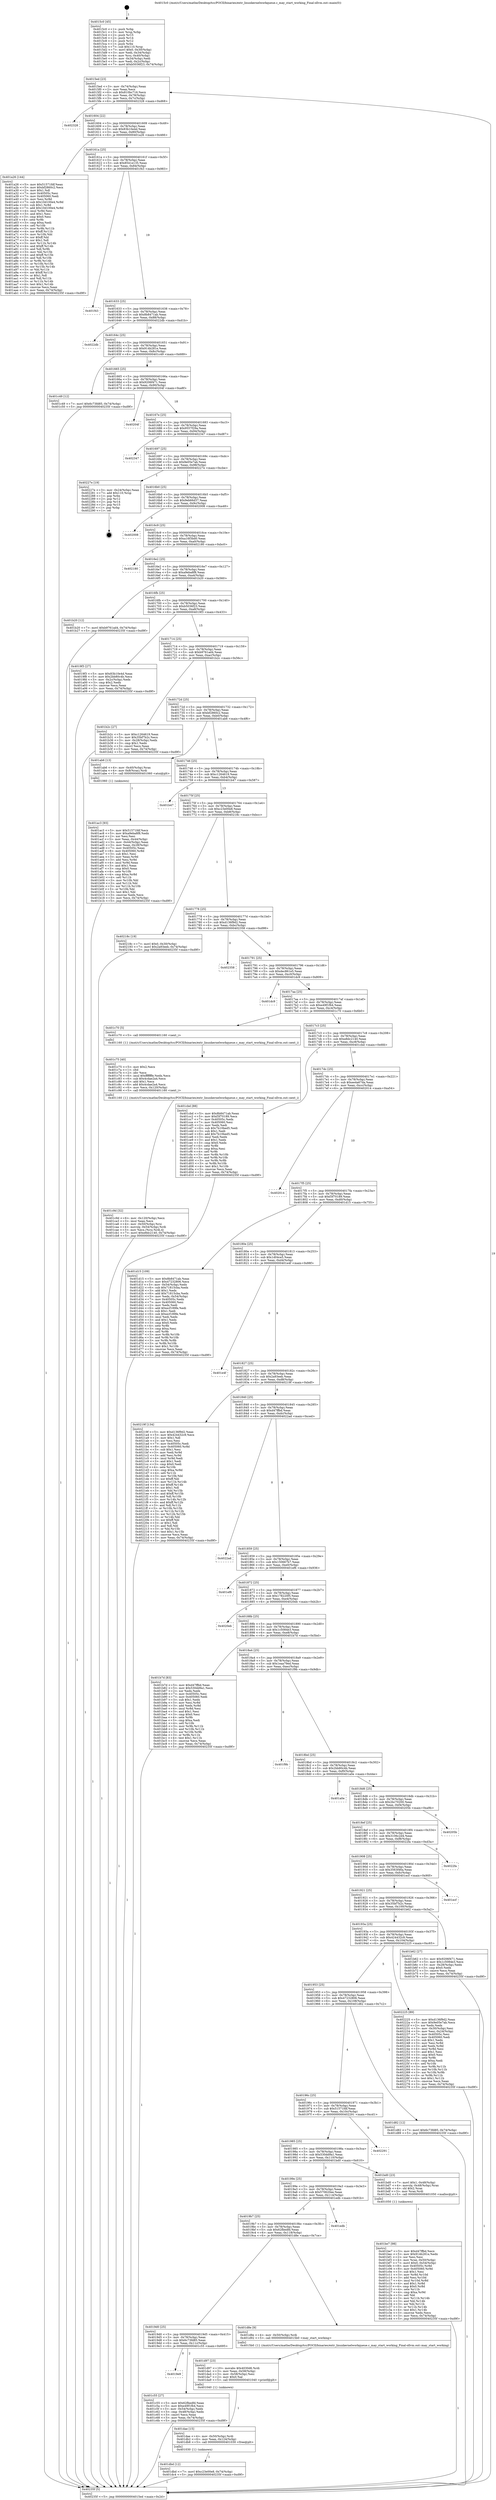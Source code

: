 digraph "0x4015c0" {
  label = "0x4015c0 (/mnt/c/Users/mathe/Desktop/tcc/POCII/binaries/extr_linuxkernelworkqueue.c_may_start_working_Final-ollvm.out::main(0))"
  labelloc = "t"
  node[shape=record]

  Entry [label="",width=0.3,height=0.3,shape=circle,fillcolor=black,style=filled]
  "0x4015ed" [label="{
     0x4015ed [23]\l
     | [instrs]\l
     &nbsp;&nbsp;0x4015ed \<+3\>: mov -0x74(%rbp),%eax\l
     &nbsp;&nbsp;0x4015f0 \<+2\>: mov %eax,%ecx\l
     &nbsp;&nbsp;0x4015f2 \<+6\>: sub $0x810bc716,%ecx\l
     &nbsp;&nbsp;0x4015f8 \<+3\>: mov %eax,-0x78(%rbp)\l
     &nbsp;&nbsp;0x4015fb \<+3\>: mov %ecx,-0x7c(%rbp)\l
     &nbsp;&nbsp;0x4015fe \<+6\>: je 0000000000402328 \<main+0xd68\>\l
  }"]
  "0x402328" [label="{
     0x402328\l
  }", style=dashed]
  "0x401604" [label="{
     0x401604 [22]\l
     | [instrs]\l
     &nbsp;&nbsp;0x401604 \<+5\>: jmp 0000000000401609 \<main+0x49\>\l
     &nbsp;&nbsp;0x401609 \<+3\>: mov -0x78(%rbp),%eax\l
     &nbsp;&nbsp;0x40160c \<+5\>: sub $0x83b10e4d,%eax\l
     &nbsp;&nbsp;0x401611 \<+3\>: mov %eax,-0x80(%rbp)\l
     &nbsp;&nbsp;0x401614 \<+6\>: je 0000000000401a26 \<main+0x466\>\l
  }"]
  Exit [label="",width=0.3,height=0.3,shape=circle,fillcolor=black,style=filled,peripheries=2]
  "0x401a26" [label="{
     0x401a26 [144]\l
     | [instrs]\l
     &nbsp;&nbsp;0x401a26 \<+5\>: mov $0x51571fdf,%eax\l
     &nbsp;&nbsp;0x401a2b \<+5\>: mov $0xbf2860c2,%ecx\l
     &nbsp;&nbsp;0x401a30 \<+2\>: mov $0x1,%dl\l
     &nbsp;&nbsp;0x401a32 \<+7\>: mov 0x40505c,%esi\l
     &nbsp;&nbsp;0x401a39 \<+7\>: mov 0x405060,%edi\l
     &nbsp;&nbsp;0x401a40 \<+3\>: mov %esi,%r8d\l
     &nbsp;&nbsp;0x401a43 \<+7\>: sub $0x10d100e4,%r8d\l
     &nbsp;&nbsp;0x401a4a \<+4\>: sub $0x1,%r8d\l
     &nbsp;&nbsp;0x401a4e \<+7\>: add $0x10d100e4,%r8d\l
     &nbsp;&nbsp;0x401a55 \<+4\>: imul %r8d,%esi\l
     &nbsp;&nbsp;0x401a59 \<+3\>: and $0x1,%esi\l
     &nbsp;&nbsp;0x401a5c \<+3\>: cmp $0x0,%esi\l
     &nbsp;&nbsp;0x401a5f \<+4\>: sete %r9b\l
     &nbsp;&nbsp;0x401a63 \<+3\>: cmp $0xa,%edi\l
     &nbsp;&nbsp;0x401a66 \<+4\>: setl %r10b\l
     &nbsp;&nbsp;0x401a6a \<+3\>: mov %r9b,%r11b\l
     &nbsp;&nbsp;0x401a6d \<+4\>: xor $0xff,%r11b\l
     &nbsp;&nbsp;0x401a71 \<+3\>: mov %r10b,%bl\l
     &nbsp;&nbsp;0x401a74 \<+3\>: xor $0xff,%bl\l
     &nbsp;&nbsp;0x401a77 \<+3\>: xor $0x1,%dl\l
     &nbsp;&nbsp;0x401a7a \<+3\>: mov %r11b,%r14b\l
     &nbsp;&nbsp;0x401a7d \<+4\>: and $0xff,%r14b\l
     &nbsp;&nbsp;0x401a81 \<+3\>: and %dl,%r9b\l
     &nbsp;&nbsp;0x401a84 \<+3\>: mov %bl,%r15b\l
     &nbsp;&nbsp;0x401a87 \<+4\>: and $0xff,%r15b\l
     &nbsp;&nbsp;0x401a8b \<+3\>: and %dl,%r10b\l
     &nbsp;&nbsp;0x401a8e \<+3\>: or %r9b,%r14b\l
     &nbsp;&nbsp;0x401a91 \<+3\>: or %r10b,%r15b\l
     &nbsp;&nbsp;0x401a94 \<+3\>: xor %r15b,%r14b\l
     &nbsp;&nbsp;0x401a97 \<+3\>: or %bl,%r11b\l
     &nbsp;&nbsp;0x401a9a \<+4\>: xor $0xff,%r11b\l
     &nbsp;&nbsp;0x401a9e \<+3\>: or $0x1,%dl\l
     &nbsp;&nbsp;0x401aa1 \<+3\>: and %dl,%r11b\l
     &nbsp;&nbsp;0x401aa4 \<+3\>: or %r11b,%r14b\l
     &nbsp;&nbsp;0x401aa7 \<+4\>: test $0x1,%r14b\l
     &nbsp;&nbsp;0x401aab \<+3\>: cmovne %ecx,%eax\l
     &nbsp;&nbsp;0x401aae \<+3\>: mov %eax,-0x74(%rbp)\l
     &nbsp;&nbsp;0x401ab1 \<+5\>: jmp 000000000040235f \<main+0xd9f\>\l
  }"]
  "0x40161a" [label="{
     0x40161a [25]\l
     | [instrs]\l
     &nbsp;&nbsp;0x40161a \<+5\>: jmp 000000000040161f \<main+0x5f\>\l
     &nbsp;&nbsp;0x40161f \<+3\>: mov -0x78(%rbp),%eax\l
     &nbsp;&nbsp;0x401622 \<+5\>: sub $0x8541e135,%eax\l
     &nbsp;&nbsp;0x401627 \<+6\>: mov %eax,-0x84(%rbp)\l
     &nbsp;&nbsp;0x40162d \<+6\>: je 0000000000401f43 \<main+0x983\>\l
  }"]
  "0x401dbd" [label="{
     0x401dbd [12]\l
     | [instrs]\l
     &nbsp;&nbsp;0x401dbd \<+7\>: movl $0xc23e00e8,-0x74(%rbp)\l
     &nbsp;&nbsp;0x401dc4 \<+5\>: jmp 000000000040235f \<main+0xd9f\>\l
  }"]
  "0x401f43" [label="{
     0x401f43\l
  }", style=dashed]
  "0x401633" [label="{
     0x401633 [25]\l
     | [instrs]\l
     &nbsp;&nbsp;0x401633 \<+5\>: jmp 0000000000401638 \<main+0x78\>\l
     &nbsp;&nbsp;0x401638 \<+3\>: mov -0x78(%rbp),%eax\l
     &nbsp;&nbsp;0x40163b \<+5\>: sub $0x8b8471ab,%eax\l
     &nbsp;&nbsp;0x401640 \<+6\>: mov %eax,-0x88(%rbp)\l
     &nbsp;&nbsp;0x401646 \<+6\>: je 00000000004022db \<main+0xd1b\>\l
  }"]
  "0x401dae" [label="{
     0x401dae [15]\l
     | [instrs]\l
     &nbsp;&nbsp;0x401dae \<+4\>: mov -0x50(%rbp),%rdi\l
     &nbsp;&nbsp;0x401db2 \<+6\>: mov %eax,-0x124(%rbp)\l
     &nbsp;&nbsp;0x401db8 \<+5\>: call 0000000000401030 \<free@plt\>\l
     | [calls]\l
     &nbsp;&nbsp;0x401030 \{1\} (unknown)\l
  }"]
  "0x4022db" [label="{
     0x4022db\l
  }", style=dashed]
  "0x40164c" [label="{
     0x40164c [25]\l
     | [instrs]\l
     &nbsp;&nbsp;0x40164c \<+5\>: jmp 0000000000401651 \<main+0x91\>\l
     &nbsp;&nbsp;0x401651 \<+3\>: mov -0x78(%rbp),%eax\l
     &nbsp;&nbsp;0x401654 \<+5\>: sub $0x914b281e,%eax\l
     &nbsp;&nbsp;0x401659 \<+6\>: mov %eax,-0x8c(%rbp)\l
     &nbsp;&nbsp;0x40165f \<+6\>: je 0000000000401c49 \<main+0x689\>\l
  }"]
  "0x401d97" [label="{
     0x401d97 [23]\l
     | [instrs]\l
     &nbsp;&nbsp;0x401d97 \<+10\>: movabs $0x4030d6,%rdi\l
     &nbsp;&nbsp;0x401da1 \<+3\>: mov %eax,-0x58(%rbp)\l
     &nbsp;&nbsp;0x401da4 \<+3\>: mov -0x58(%rbp),%esi\l
     &nbsp;&nbsp;0x401da7 \<+2\>: mov $0x0,%al\l
     &nbsp;&nbsp;0x401da9 \<+5\>: call 0000000000401040 \<printf@plt\>\l
     | [calls]\l
     &nbsp;&nbsp;0x401040 \{1\} (unknown)\l
  }"]
  "0x401c49" [label="{
     0x401c49 [12]\l
     | [instrs]\l
     &nbsp;&nbsp;0x401c49 \<+7\>: movl $0x6c73fd85,-0x74(%rbp)\l
     &nbsp;&nbsp;0x401c50 \<+5\>: jmp 000000000040235f \<main+0xd9f\>\l
  }"]
  "0x401665" [label="{
     0x401665 [25]\l
     | [instrs]\l
     &nbsp;&nbsp;0x401665 \<+5\>: jmp 000000000040166a \<main+0xaa\>\l
     &nbsp;&nbsp;0x40166a \<+3\>: mov -0x78(%rbp),%eax\l
     &nbsp;&nbsp;0x40166d \<+5\>: sub $0x9206f471,%eax\l
     &nbsp;&nbsp;0x401672 \<+6\>: mov %eax,-0x90(%rbp)\l
     &nbsp;&nbsp;0x401678 \<+6\>: je 000000000040204f \<main+0xa8f\>\l
  }"]
  "0x401c9d" [label="{
     0x401c9d [32]\l
     | [instrs]\l
     &nbsp;&nbsp;0x401c9d \<+6\>: mov -0x120(%rbp),%ecx\l
     &nbsp;&nbsp;0x401ca3 \<+3\>: imul %eax,%ecx\l
     &nbsp;&nbsp;0x401ca6 \<+4\>: mov -0x50(%rbp),%rsi\l
     &nbsp;&nbsp;0x401caa \<+4\>: movslq -0x54(%rbp),%rdi\l
     &nbsp;&nbsp;0x401cae \<+3\>: mov %ecx,(%rsi,%rdi,4)\l
     &nbsp;&nbsp;0x401cb1 \<+7\>: movl $0xe8dc2140,-0x74(%rbp)\l
     &nbsp;&nbsp;0x401cb8 \<+5\>: jmp 000000000040235f \<main+0xd9f\>\l
  }"]
  "0x40204f" [label="{
     0x40204f\l
  }", style=dashed]
  "0x40167e" [label="{
     0x40167e [25]\l
     | [instrs]\l
     &nbsp;&nbsp;0x40167e \<+5\>: jmp 0000000000401683 \<main+0xc3\>\l
     &nbsp;&nbsp;0x401683 \<+3\>: mov -0x78(%rbp),%eax\l
     &nbsp;&nbsp;0x401686 \<+5\>: sub $0x9557f29a,%eax\l
     &nbsp;&nbsp;0x40168b \<+6\>: mov %eax,-0x94(%rbp)\l
     &nbsp;&nbsp;0x401691 \<+6\>: je 0000000000402347 \<main+0xd87\>\l
  }"]
  "0x401c75" [label="{
     0x401c75 [40]\l
     | [instrs]\l
     &nbsp;&nbsp;0x401c75 \<+5\>: mov $0x2,%ecx\l
     &nbsp;&nbsp;0x401c7a \<+1\>: cltd\l
     &nbsp;&nbsp;0x401c7b \<+2\>: idiv %ecx\l
     &nbsp;&nbsp;0x401c7d \<+6\>: imul $0xfffffffe,%edx,%ecx\l
     &nbsp;&nbsp;0x401c83 \<+6\>: sub $0x4cdae2a4,%ecx\l
     &nbsp;&nbsp;0x401c89 \<+3\>: add $0x1,%ecx\l
     &nbsp;&nbsp;0x401c8c \<+6\>: add $0x4cdae2a4,%ecx\l
     &nbsp;&nbsp;0x401c92 \<+6\>: mov %ecx,-0x120(%rbp)\l
     &nbsp;&nbsp;0x401c98 \<+5\>: call 0000000000401160 \<next_i\>\l
     | [calls]\l
     &nbsp;&nbsp;0x401160 \{1\} (/mnt/c/Users/mathe/Desktop/tcc/POCII/binaries/extr_linuxkernelworkqueue.c_may_start_working_Final-ollvm.out::next_i)\l
  }"]
  "0x402347" [label="{
     0x402347\l
  }", style=dashed]
  "0x401697" [label="{
     0x401697 [25]\l
     | [instrs]\l
     &nbsp;&nbsp;0x401697 \<+5\>: jmp 000000000040169c \<main+0xdc\>\l
     &nbsp;&nbsp;0x40169c \<+3\>: mov -0x78(%rbp),%eax\l
     &nbsp;&nbsp;0x40169f \<+5\>: sub $0x9e05e7ab,%eax\l
     &nbsp;&nbsp;0x4016a4 \<+6\>: mov %eax,-0x98(%rbp)\l
     &nbsp;&nbsp;0x4016aa \<+6\>: je 000000000040227e \<main+0xcbe\>\l
  }"]
  "0x4019e9" [label="{
     0x4019e9\l
  }", style=dashed]
  "0x40227e" [label="{
     0x40227e [19]\l
     | [instrs]\l
     &nbsp;&nbsp;0x40227e \<+3\>: mov -0x24(%rbp),%eax\l
     &nbsp;&nbsp;0x402281 \<+7\>: add $0x110,%rsp\l
     &nbsp;&nbsp;0x402288 \<+1\>: pop %rbx\l
     &nbsp;&nbsp;0x402289 \<+2\>: pop %r12\l
     &nbsp;&nbsp;0x40228b \<+2\>: pop %r14\l
     &nbsp;&nbsp;0x40228d \<+2\>: pop %r15\l
     &nbsp;&nbsp;0x40228f \<+1\>: pop %rbp\l
     &nbsp;&nbsp;0x402290 \<+1\>: ret\l
  }"]
  "0x4016b0" [label="{
     0x4016b0 [25]\l
     | [instrs]\l
     &nbsp;&nbsp;0x4016b0 \<+5\>: jmp 00000000004016b5 \<main+0xf5\>\l
     &nbsp;&nbsp;0x4016b5 \<+3\>: mov -0x78(%rbp),%eax\l
     &nbsp;&nbsp;0x4016b8 \<+5\>: sub $0x9eb66d37,%eax\l
     &nbsp;&nbsp;0x4016bd \<+6\>: mov %eax,-0x9c(%rbp)\l
     &nbsp;&nbsp;0x4016c3 \<+6\>: je 0000000000402008 \<main+0xa48\>\l
  }"]
  "0x401c55" [label="{
     0x401c55 [27]\l
     | [instrs]\l
     &nbsp;&nbsp;0x401c55 \<+5\>: mov $0x62fbedfd,%eax\l
     &nbsp;&nbsp;0x401c5a \<+5\>: mov $0xe49f1fb4,%ecx\l
     &nbsp;&nbsp;0x401c5f \<+3\>: mov -0x54(%rbp),%edx\l
     &nbsp;&nbsp;0x401c62 \<+3\>: cmp -0x48(%rbp),%edx\l
     &nbsp;&nbsp;0x401c65 \<+3\>: cmovl %ecx,%eax\l
     &nbsp;&nbsp;0x401c68 \<+3\>: mov %eax,-0x74(%rbp)\l
     &nbsp;&nbsp;0x401c6b \<+5\>: jmp 000000000040235f \<main+0xd9f\>\l
  }"]
  "0x402008" [label="{
     0x402008\l
  }", style=dashed]
  "0x4016c9" [label="{
     0x4016c9 [25]\l
     | [instrs]\l
     &nbsp;&nbsp;0x4016c9 \<+5\>: jmp 00000000004016ce \<main+0x10e\>\l
     &nbsp;&nbsp;0x4016ce \<+3\>: mov -0x78(%rbp),%eax\l
     &nbsp;&nbsp;0x4016d1 \<+5\>: sub $0xa16f3bd0,%eax\l
     &nbsp;&nbsp;0x4016d6 \<+6\>: mov %eax,-0xa0(%rbp)\l
     &nbsp;&nbsp;0x4016dc \<+6\>: je 0000000000402180 \<main+0xbc0\>\l
  }"]
  "0x4019d0" [label="{
     0x4019d0 [25]\l
     | [instrs]\l
     &nbsp;&nbsp;0x4019d0 \<+5\>: jmp 00000000004019d5 \<main+0x415\>\l
     &nbsp;&nbsp;0x4019d5 \<+3\>: mov -0x78(%rbp),%eax\l
     &nbsp;&nbsp;0x4019d8 \<+5\>: sub $0x6c73fd85,%eax\l
     &nbsp;&nbsp;0x4019dd \<+6\>: mov %eax,-0x11c(%rbp)\l
     &nbsp;&nbsp;0x4019e3 \<+6\>: je 0000000000401c55 \<main+0x695\>\l
  }"]
  "0x402180" [label="{
     0x402180\l
  }", style=dashed]
  "0x4016e2" [label="{
     0x4016e2 [25]\l
     | [instrs]\l
     &nbsp;&nbsp;0x4016e2 \<+5\>: jmp 00000000004016e7 \<main+0x127\>\l
     &nbsp;&nbsp;0x4016e7 \<+3\>: mov -0x78(%rbp),%eax\l
     &nbsp;&nbsp;0x4016ea \<+5\>: sub $0xa9eba8f8,%eax\l
     &nbsp;&nbsp;0x4016ef \<+6\>: mov %eax,-0xa4(%rbp)\l
     &nbsp;&nbsp;0x4016f5 \<+6\>: je 0000000000401b20 \<main+0x560\>\l
  }"]
  "0x401d8e" [label="{
     0x401d8e [9]\l
     | [instrs]\l
     &nbsp;&nbsp;0x401d8e \<+4\>: mov -0x50(%rbp),%rdi\l
     &nbsp;&nbsp;0x401d92 \<+5\>: call 00000000004015b0 \<may_start_working\>\l
     | [calls]\l
     &nbsp;&nbsp;0x4015b0 \{1\} (/mnt/c/Users/mathe/Desktop/tcc/POCII/binaries/extr_linuxkernelworkqueue.c_may_start_working_Final-ollvm.out::may_start_working)\l
  }"]
  "0x401b20" [label="{
     0x401b20 [12]\l
     | [instrs]\l
     &nbsp;&nbsp;0x401b20 \<+7\>: movl $0xb9761ad4,-0x74(%rbp)\l
     &nbsp;&nbsp;0x401b27 \<+5\>: jmp 000000000040235f \<main+0xd9f\>\l
  }"]
  "0x4016fb" [label="{
     0x4016fb [25]\l
     | [instrs]\l
     &nbsp;&nbsp;0x4016fb \<+5\>: jmp 0000000000401700 \<main+0x140\>\l
     &nbsp;&nbsp;0x401700 \<+3\>: mov -0x78(%rbp),%eax\l
     &nbsp;&nbsp;0x401703 \<+5\>: sub $0xb5036f23,%eax\l
     &nbsp;&nbsp;0x401708 \<+6\>: mov %eax,-0xa8(%rbp)\l
     &nbsp;&nbsp;0x40170e \<+6\>: je 00000000004019f3 \<main+0x433\>\l
  }"]
  "0x4019b7" [label="{
     0x4019b7 [25]\l
     | [instrs]\l
     &nbsp;&nbsp;0x4019b7 \<+5\>: jmp 00000000004019bc \<main+0x3fc\>\l
     &nbsp;&nbsp;0x4019bc \<+3\>: mov -0x78(%rbp),%eax\l
     &nbsp;&nbsp;0x4019bf \<+5\>: sub $0x62fbedfd,%eax\l
     &nbsp;&nbsp;0x4019c4 \<+6\>: mov %eax,-0x118(%rbp)\l
     &nbsp;&nbsp;0x4019ca \<+6\>: je 0000000000401d8e \<main+0x7ce\>\l
  }"]
  "0x4019f3" [label="{
     0x4019f3 [27]\l
     | [instrs]\l
     &nbsp;&nbsp;0x4019f3 \<+5\>: mov $0x83b10e4d,%eax\l
     &nbsp;&nbsp;0x4019f8 \<+5\>: mov $0x2bb80c4b,%ecx\l
     &nbsp;&nbsp;0x4019fd \<+3\>: mov -0x2c(%rbp),%edx\l
     &nbsp;&nbsp;0x401a00 \<+3\>: cmp $0x2,%edx\l
     &nbsp;&nbsp;0x401a03 \<+3\>: cmovne %ecx,%eax\l
     &nbsp;&nbsp;0x401a06 \<+3\>: mov %eax,-0x74(%rbp)\l
     &nbsp;&nbsp;0x401a09 \<+5\>: jmp 000000000040235f \<main+0xd9f\>\l
  }"]
  "0x401714" [label="{
     0x401714 [25]\l
     | [instrs]\l
     &nbsp;&nbsp;0x401714 \<+5\>: jmp 0000000000401719 \<main+0x159\>\l
     &nbsp;&nbsp;0x401719 \<+3\>: mov -0x78(%rbp),%eax\l
     &nbsp;&nbsp;0x40171c \<+5\>: sub $0xb9761ad4,%eax\l
     &nbsp;&nbsp;0x401721 \<+6\>: mov %eax,-0xac(%rbp)\l
     &nbsp;&nbsp;0x401727 \<+6\>: je 0000000000401b2c \<main+0x56c\>\l
  }"]
  "0x40235f" [label="{
     0x40235f [5]\l
     | [instrs]\l
     &nbsp;&nbsp;0x40235f \<+5\>: jmp 00000000004015ed \<main+0x2d\>\l
  }"]
  "0x4015c0" [label="{
     0x4015c0 [45]\l
     | [instrs]\l
     &nbsp;&nbsp;0x4015c0 \<+1\>: push %rbp\l
     &nbsp;&nbsp;0x4015c1 \<+3\>: mov %rsp,%rbp\l
     &nbsp;&nbsp;0x4015c4 \<+2\>: push %r15\l
     &nbsp;&nbsp;0x4015c6 \<+2\>: push %r14\l
     &nbsp;&nbsp;0x4015c8 \<+2\>: push %r12\l
     &nbsp;&nbsp;0x4015ca \<+1\>: push %rbx\l
     &nbsp;&nbsp;0x4015cb \<+7\>: sub $0x110,%rsp\l
     &nbsp;&nbsp;0x4015d2 \<+7\>: movl $0x0,-0x30(%rbp)\l
     &nbsp;&nbsp;0x4015d9 \<+3\>: mov %edi,-0x34(%rbp)\l
     &nbsp;&nbsp;0x4015dc \<+4\>: mov %rsi,-0x40(%rbp)\l
     &nbsp;&nbsp;0x4015e0 \<+3\>: mov -0x34(%rbp),%edi\l
     &nbsp;&nbsp;0x4015e3 \<+3\>: mov %edi,-0x2c(%rbp)\l
     &nbsp;&nbsp;0x4015e6 \<+7\>: movl $0xb5036f23,-0x74(%rbp)\l
  }"]
  "0x401edb" [label="{
     0x401edb\l
  }", style=dashed]
  "0x401b2c" [label="{
     0x401b2c [27]\l
     | [instrs]\l
     &nbsp;&nbsp;0x401b2c \<+5\>: mov $0xc1264619,%eax\l
     &nbsp;&nbsp;0x401b31 \<+5\>: mov $0x35bf7b2c,%ecx\l
     &nbsp;&nbsp;0x401b36 \<+3\>: mov -0x28(%rbp),%edx\l
     &nbsp;&nbsp;0x401b39 \<+3\>: cmp $0x1,%edx\l
     &nbsp;&nbsp;0x401b3c \<+3\>: cmovl %ecx,%eax\l
     &nbsp;&nbsp;0x401b3f \<+3\>: mov %eax,-0x74(%rbp)\l
     &nbsp;&nbsp;0x401b42 \<+5\>: jmp 000000000040235f \<main+0xd9f\>\l
  }"]
  "0x40172d" [label="{
     0x40172d [25]\l
     | [instrs]\l
     &nbsp;&nbsp;0x40172d \<+5\>: jmp 0000000000401732 \<main+0x172\>\l
     &nbsp;&nbsp;0x401732 \<+3\>: mov -0x78(%rbp),%eax\l
     &nbsp;&nbsp;0x401735 \<+5\>: sub $0xbf2860c2,%eax\l
     &nbsp;&nbsp;0x40173a \<+6\>: mov %eax,-0xb0(%rbp)\l
     &nbsp;&nbsp;0x401740 \<+6\>: je 0000000000401ab6 \<main+0x4f6\>\l
  }"]
  "0x401be7" [label="{
     0x401be7 [98]\l
     | [instrs]\l
     &nbsp;&nbsp;0x401be7 \<+5\>: mov $0xd47ffbd,%ecx\l
     &nbsp;&nbsp;0x401bec \<+5\>: mov $0x914b281e,%edx\l
     &nbsp;&nbsp;0x401bf1 \<+2\>: xor %esi,%esi\l
     &nbsp;&nbsp;0x401bf3 \<+4\>: mov %rax,-0x50(%rbp)\l
     &nbsp;&nbsp;0x401bf7 \<+7\>: movl $0x0,-0x54(%rbp)\l
     &nbsp;&nbsp;0x401bfe \<+8\>: mov 0x40505c,%r8d\l
     &nbsp;&nbsp;0x401c06 \<+8\>: mov 0x405060,%r9d\l
     &nbsp;&nbsp;0x401c0e \<+3\>: sub $0x1,%esi\l
     &nbsp;&nbsp;0x401c11 \<+3\>: mov %r8d,%r10d\l
     &nbsp;&nbsp;0x401c14 \<+3\>: add %esi,%r10d\l
     &nbsp;&nbsp;0x401c17 \<+4\>: imul %r10d,%r8d\l
     &nbsp;&nbsp;0x401c1b \<+4\>: and $0x1,%r8d\l
     &nbsp;&nbsp;0x401c1f \<+4\>: cmp $0x0,%r8d\l
     &nbsp;&nbsp;0x401c23 \<+4\>: sete %r11b\l
     &nbsp;&nbsp;0x401c27 \<+4\>: cmp $0xa,%r9d\l
     &nbsp;&nbsp;0x401c2b \<+3\>: setl %bl\l
     &nbsp;&nbsp;0x401c2e \<+3\>: mov %r11b,%r14b\l
     &nbsp;&nbsp;0x401c31 \<+3\>: and %bl,%r14b\l
     &nbsp;&nbsp;0x401c34 \<+3\>: xor %bl,%r11b\l
     &nbsp;&nbsp;0x401c37 \<+3\>: or %r11b,%r14b\l
     &nbsp;&nbsp;0x401c3a \<+4\>: test $0x1,%r14b\l
     &nbsp;&nbsp;0x401c3e \<+3\>: cmovne %edx,%ecx\l
     &nbsp;&nbsp;0x401c41 \<+3\>: mov %ecx,-0x74(%rbp)\l
     &nbsp;&nbsp;0x401c44 \<+5\>: jmp 000000000040235f \<main+0xd9f\>\l
  }"]
  "0x401ab6" [label="{
     0x401ab6 [13]\l
     | [instrs]\l
     &nbsp;&nbsp;0x401ab6 \<+4\>: mov -0x40(%rbp),%rax\l
     &nbsp;&nbsp;0x401aba \<+4\>: mov 0x8(%rax),%rdi\l
     &nbsp;&nbsp;0x401abe \<+5\>: call 0000000000401060 \<atoi@plt\>\l
     | [calls]\l
     &nbsp;&nbsp;0x401060 \{1\} (unknown)\l
  }"]
  "0x401746" [label="{
     0x401746 [25]\l
     | [instrs]\l
     &nbsp;&nbsp;0x401746 \<+5\>: jmp 000000000040174b \<main+0x18b\>\l
     &nbsp;&nbsp;0x40174b \<+3\>: mov -0x78(%rbp),%eax\l
     &nbsp;&nbsp;0x40174e \<+5\>: sub $0xc1264619,%eax\l
     &nbsp;&nbsp;0x401753 \<+6\>: mov %eax,-0xb4(%rbp)\l
     &nbsp;&nbsp;0x401759 \<+6\>: je 0000000000401b47 \<main+0x587\>\l
  }"]
  "0x401ac3" [label="{
     0x401ac3 [93]\l
     | [instrs]\l
     &nbsp;&nbsp;0x401ac3 \<+5\>: mov $0x51571fdf,%ecx\l
     &nbsp;&nbsp;0x401ac8 \<+5\>: mov $0xa9eba8f8,%edx\l
     &nbsp;&nbsp;0x401acd \<+2\>: xor %esi,%esi\l
     &nbsp;&nbsp;0x401acf \<+3\>: mov %eax,-0x44(%rbp)\l
     &nbsp;&nbsp;0x401ad2 \<+3\>: mov -0x44(%rbp),%eax\l
     &nbsp;&nbsp;0x401ad5 \<+3\>: mov %eax,-0x28(%rbp)\l
     &nbsp;&nbsp;0x401ad8 \<+7\>: mov 0x40505c,%eax\l
     &nbsp;&nbsp;0x401adf \<+8\>: mov 0x405060,%r8d\l
     &nbsp;&nbsp;0x401ae7 \<+3\>: sub $0x1,%esi\l
     &nbsp;&nbsp;0x401aea \<+3\>: mov %eax,%r9d\l
     &nbsp;&nbsp;0x401aed \<+3\>: add %esi,%r9d\l
     &nbsp;&nbsp;0x401af0 \<+4\>: imul %r9d,%eax\l
     &nbsp;&nbsp;0x401af4 \<+3\>: and $0x1,%eax\l
     &nbsp;&nbsp;0x401af7 \<+3\>: cmp $0x0,%eax\l
     &nbsp;&nbsp;0x401afa \<+4\>: sete %r10b\l
     &nbsp;&nbsp;0x401afe \<+4\>: cmp $0xa,%r8d\l
     &nbsp;&nbsp;0x401b02 \<+4\>: setl %r11b\l
     &nbsp;&nbsp;0x401b06 \<+3\>: mov %r10b,%bl\l
     &nbsp;&nbsp;0x401b09 \<+3\>: and %r11b,%bl\l
     &nbsp;&nbsp;0x401b0c \<+3\>: xor %r11b,%r10b\l
     &nbsp;&nbsp;0x401b0f \<+3\>: or %r10b,%bl\l
     &nbsp;&nbsp;0x401b12 \<+3\>: test $0x1,%bl\l
     &nbsp;&nbsp;0x401b15 \<+3\>: cmovne %edx,%ecx\l
     &nbsp;&nbsp;0x401b18 \<+3\>: mov %ecx,-0x74(%rbp)\l
     &nbsp;&nbsp;0x401b1b \<+5\>: jmp 000000000040235f \<main+0xd9f\>\l
  }"]
  "0x40199e" [label="{
     0x40199e [25]\l
     | [instrs]\l
     &nbsp;&nbsp;0x40199e \<+5\>: jmp 00000000004019a3 \<main+0x3e3\>\l
     &nbsp;&nbsp;0x4019a3 \<+3\>: mov -0x78(%rbp),%eax\l
     &nbsp;&nbsp;0x4019a6 \<+5\>: sub $0x570620ee,%eax\l
     &nbsp;&nbsp;0x4019ab \<+6\>: mov %eax,-0x114(%rbp)\l
     &nbsp;&nbsp;0x4019b1 \<+6\>: je 0000000000401edb \<main+0x91b\>\l
  }"]
  "0x401b47" [label="{
     0x401b47\l
  }", style=dashed]
  "0x40175f" [label="{
     0x40175f [25]\l
     | [instrs]\l
     &nbsp;&nbsp;0x40175f \<+5\>: jmp 0000000000401764 \<main+0x1a4\>\l
     &nbsp;&nbsp;0x401764 \<+3\>: mov -0x78(%rbp),%eax\l
     &nbsp;&nbsp;0x401767 \<+5\>: sub $0xc23e00e8,%eax\l
     &nbsp;&nbsp;0x40176c \<+6\>: mov %eax,-0xb8(%rbp)\l
     &nbsp;&nbsp;0x401772 \<+6\>: je 000000000040218c \<main+0xbcc\>\l
  }"]
  "0x401bd0" [label="{
     0x401bd0 [23]\l
     | [instrs]\l
     &nbsp;&nbsp;0x401bd0 \<+7\>: movl $0x1,-0x48(%rbp)\l
     &nbsp;&nbsp;0x401bd7 \<+4\>: movslq -0x48(%rbp),%rax\l
     &nbsp;&nbsp;0x401bdb \<+4\>: shl $0x2,%rax\l
     &nbsp;&nbsp;0x401bdf \<+3\>: mov %rax,%rdi\l
     &nbsp;&nbsp;0x401be2 \<+5\>: call 0000000000401050 \<malloc@plt\>\l
     | [calls]\l
     &nbsp;&nbsp;0x401050 \{1\} (unknown)\l
  }"]
  "0x40218c" [label="{
     0x40218c [19]\l
     | [instrs]\l
     &nbsp;&nbsp;0x40218c \<+7\>: movl $0x0,-0x30(%rbp)\l
     &nbsp;&nbsp;0x402193 \<+7\>: movl $0x2a93eeb,-0x74(%rbp)\l
     &nbsp;&nbsp;0x40219a \<+5\>: jmp 000000000040235f \<main+0xd9f\>\l
  }"]
  "0x401778" [label="{
     0x401778 [25]\l
     | [instrs]\l
     &nbsp;&nbsp;0x401778 \<+5\>: jmp 000000000040177d \<main+0x1bd\>\l
     &nbsp;&nbsp;0x40177d \<+3\>: mov -0x78(%rbp),%eax\l
     &nbsp;&nbsp;0x401780 \<+5\>: sub $0xd136f9d2,%eax\l
     &nbsp;&nbsp;0x401785 \<+6\>: mov %eax,-0xbc(%rbp)\l
     &nbsp;&nbsp;0x40178b \<+6\>: je 0000000000402358 \<main+0xd98\>\l
  }"]
  "0x401985" [label="{
     0x401985 [25]\l
     | [instrs]\l
     &nbsp;&nbsp;0x401985 \<+5\>: jmp 000000000040198a \<main+0x3ca\>\l
     &nbsp;&nbsp;0x40198a \<+3\>: mov -0x78(%rbp),%eax\l
     &nbsp;&nbsp;0x40198d \<+5\>: sub $0x530dd9a1,%eax\l
     &nbsp;&nbsp;0x401992 \<+6\>: mov %eax,-0x110(%rbp)\l
     &nbsp;&nbsp;0x401998 \<+6\>: je 0000000000401bd0 \<main+0x610\>\l
  }"]
  "0x402358" [label="{
     0x402358\l
  }", style=dashed]
  "0x401791" [label="{
     0x401791 [25]\l
     | [instrs]\l
     &nbsp;&nbsp;0x401791 \<+5\>: jmp 0000000000401796 \<main+0x1d6\>\l
     &nbsp;&nbsp;0x401796 \<+3\>: mov -0x78(%rbp),%eax\l
     &nbsp;&nbsp;0x401799 \<+5\>: sub $0xdec861e5,%eax\l
     &nbsp;&nbsp;0x40179e \<+6\>: mov %eax,-0xc0(%rbp)\l
     &nbsp;&nbsp;0x4017a4 \<+6\>: je 0000000000401dc9 \<main+0x809\>\l
  }"]
  "0x402291" [label="{
     0x402291\l
  }", style=dashed]
  "0x401dc9" [label="{
     0x401dc9\l
  }", style=dashed]
  "0x4017aa" [label="{
     0x4017aa [25]\l
     | [instrs]\l
     &nbsp;&nbsp;0x4017aa \<+5\>: jmp 00000000004017af \<main+0x1ef\>\l
     &nbsp;&nbsp;0x4017af \<+3\>: mov -0x78(%rbp),%eax\l
     &nbsp;&nbsp;0x4017b2 \<+5\>: sub $0xe49f1fb4,%eax\l
     &nbsp;&nbsp;0x4017b7 \<+6\>: mov %eax,-0xc4(%rbp)\l
     &nbsp;&nbsp;0x4017bd \<+6\>: je 0000000000401c70 \<main+0x6b0\>\l
  }"]
  "0x40196c" [label="{
     0x40196c [25]\l
     | [instrs]\l
     &nbsp;&nbsp;0x40196c \<+5\>: jmp 0000000000401971 \<main+0x3b1\>\l
     &nbsp;&nbsp;0x401971 \<+3\>: mov -0x78(%rbp),%eax\l
     &nbsp;&nbsp;0x401974 \<+5\>: sub $0x51571fdf,%eax\l
     &nbsp;&nbsp;0x401979 \<+6\>: mov %eax,-0x10c(%rbp)\l
     &nbsp;&nbsp;0x40197f \<+6\>: je 0000000000402291 \<main+0xcd1\>\l
  }"]
  "0x401c70" [label="{
     0x401c70 [5]\l
     | [instrs]\l
     &nbsp;&nbsp;0x401c70 \<+5\>: call 0000000000401160 \<next_i\>\l
     | [calls]\l
     &nbsp;&nbsp;0x401160 \{1\} (/mnt/c/Users/mathe/Desktop/tcc/POCII/binaries/extr_linuxkernelworkqueue.c_may_start_working_Final-ollvm.out::next_i)\l
  }"]
  "0x4017c3" [label="{
     0x4017c3 [25]\l
     | [instrs]\l
     &nbsp;&nbsp;0x4017c3 \<+5\>: jmp 00000000004017c8 \<main+0x208\>\l
     &nbsp;&nbsp;0x4017c8 \<+3\>: mov -0x78(%rbp),%eax\l
     &nbsp;&nbsp;0x4017cb \<+5\>: sub $0xe8dc2140,%eax\l
     &nbsp;&nbsp;0x4017d0 \<+6\>: mov %eax,-0xc8(%rbp)\l
     &nbsp;&nbsp;0x4017d6 \<+6\>: je 0000000000401cbd \<main+0x6fd\>\l
  }"]
  "0x401d82" [label="{
     0x401d82 [12]\l
     | [instrs]\l
     &nbsp;&nbsp;0x401d82 \<+7\>: movl $0x6c73fd85,-0x74(%rbp)\l
     &nbsp;&nbsp;0x401d89 \<+5\>: jmp 000000000040235f \<main+0xd9f\>\l
  }"]
  "0x401cbd" [label="{
     0x401cbd [88]\l
     | [instrs]\l
     &nbsp;&nbsp;0x401cbd \<+5\>: mov $0x8b8471ab,%eax\l
     &nbsp;&nbsp;0x401cc2 \<+5\>: mov $0xf3f70189,%ecx\l
     &nbsp;&nbsp;0x401cc7 \<+7\>: mov 0x40505c,%edx\l
     &nbsp;&nbsp;0x401cce \<+7\>: mov 0x405060,%esi\l
     &nbsp;&nbsp;0x401cd5 \<+2\>: mov %edx,%edi\l
     &nbsp;&nbsp;0x401cd7 \<+6\>: sub $0x7b10bed5,%edi\l
     &nbsp;&nbsp;0x401cdd \<+3\>: sub $0x1,%edi\l
     &nbsp;&nbsp;0x401ce0 \<+6\>: add $0x7b10bed5,%edi\l
     &nbsp;&nbsp;0x401ce6 \<+3\>: imul %edi,%edx\l
     &nbsp;&nbsp;0x401ce9 \<+3\>: and $0x1,%edx\l
     &nbsp;&nbsp;0x401cec \<+3\>: cmp $0x0,%edx\l
     &nbsp;&nbsp;0x401cef \<+4\>: sete %r8b\l
     &nbsp;&nbsp;0x401cf3 \<+3\>: cmp $0xa,%esi\l
     &nbsp;&nbsp;0x401cf6 \<+4\>: setl %r9b\l
     &nbsp;&nbsp;0x401cfa \<+3\>: mov %r8b,%r10b\l
     &nbsp;&nbsp;0x401cfd \<+3\>: and %r9b,%r10b\l
     &nbsp;&nbsp;0x401d00 \<+3\>: xor %r9b,%r8b\l
     &nbsp;&nbsp;0x401d03 \<+3\>: or %r8b,%r10b\l
     &nbsp;&nbsp;0x401d06 \<+4\>: test $0x1,%r10b\l
     &nbsp;&nbsp;0x401d0a \<+3\>: cmovne %ecx,%eax\l
     &nbsp;&nbsp;0x401d0d \<+3\>: mov %eax,-0x74(%rbp)\l
     &nbsp;&nbsp;0x401d10 \<+5\>: jmp 000000000040235f \<main+0xd9f\>\l
  }"]
  "0x4017dc" [label="{
     0x4017dc [25]\l
     | [instrs]\l
     &nbsp;&nbsp;0x4017dc \<+5\>: jmp 00000000004017e1 \<main+0x221\>\l
     &nbsp;&nbsp;0x4017e1 \<+3\>: mov -0x78(%rbp),%eax\l
     &nbsp;&nbsp;0x4017e4 \<+5\>: sub $0xee4a67da,%eax\l
     &nbsp;&nbsp;0x4017e9 \<+6\>: mov %eax,-0xcc(%rbp)\l
     &nbsp;&nbsp;0x4017ef \<+6\>: je 0000000000402014 \<main+0xa54\>\l
  }"]
  "0x401953" [label="{
     0x401953 [25]\l
     | [instrs]\l
     &nbsp;&nbsp;0x401953 \<+5\>: jmp 0000000000401958 \<main+0x398\>\l
     &nbsp;&nbsp;0x401958 \<+3\>: mov -0x78(%rbp),%eax\l
     &nbsp;&nbsp;0x40195b \<+5\>: sub $0x47232806,%eax\l
     &nbsp;&nbsp;0x401960 \<+6\>: mov %eax,-0x108(%rbp)\l
     &nbsp;&nbsp;0x401966 \<+6\>: je 0000000000401d82 \<main+0x7c2\>\l
  }"]
  "0x402014" [label="{
     0x402014\l
  }", style=dashed]
  "0x4017f5" [label="{
     0x4017f5 [25]\l
     | [instrs]\l
     &nbsp;&nbsp;0x4017f5 \<+5\>: jmp 00000000004017fa \<main+0x23a\>\l
     &nbsp;&nbsp;0x4017fa \<+3\>: mov -0x78(%rbp),%eax\l
     &nbsp;&nbsp;0x4017fd \<+5\>: sub $0xf3f70189,%eax\l
     &nbsp;&nbsp;0x401802 \<+6\>: mov %eax,-0xd0(%rbp)\l
     &nbsp;&nbsp;0x401808 \<+6\>: je 0000000000401d15 \<main+0x755\>\l
  }"]
  "0x402225" [label="{
     0x402225 [89]\l
     | [instrs]\l
     &nbsp;&nbsp;0x402225 \<+5\>: mov $0xd136f9d2,%eax\l
     &nbsp;&nbsp;0x40222a \<+5\>: mov $0x9e05e7ab,%ecx\l
     &nbsp;&nbsp;0x40222f \<+2\>: xor %edx,%edx\l
     &nbsp;&nbsp;0x402231 \<+3\>: mov -0x30(%rbp),%esi\l
     &nbsp;&nbsp;0x402234 \<+3\>: mov %esi,-0x24(%rbp)\l
     &nbsp;&nbsp;0x402237 \<+7\>: mov 0x40505c,%esi\l
     &nbsp;&nbsp;0x40223e \<+7\>: mov 0x405060,%edi\l
     &nbsp;&nbsp;0x402245 \<+3\>: sub $0x1,%edx\l
     &nbsp;&nbsp;0x402248 \<+3\>: mov %esi,%r8d\l
     &nbsp;&nbsp;0x40224b \<+3\>: add %edx,%r8d\l
     &nbsp;&nbsp;0x40224e \<+4\>: imul %r8d,%esi\l
     &nbsp;&nbsp;0x402252 \<+3\>: and $0x1,%esi\l
     &nbsp;&nbsp;0x402255 \<+3\>: cmp $0x0,%esi\l
     &nbsp;&nbsp;0x402258 \<+4\>: sete %r9b\l
     &nbsp;&nbsp;0x40225c \<+3\>: cmp $0xa,%edi\l
     &nbsp;&nbsp;0x40225f \<+4\>: setl %r10b\l
     &nbsp;&nbsp;0x402263 \<+3\>: mov %r9b,%r11b\l
     &nbsp;&nbsp;0x402266 \<+3\>: and %r10b,%r11b\l
     &nbsp;&nbsp;0x402269 \<+3\>: xor %r10b,%r9b\l
     &nbsp;&nbsp;0x40226c \<+3\>: or %r9b,%r11b\l
     &nbsp;&nbsp;0x40226f \<+4\>: test $0x1,%r11b\l
     &nbsp;&nbsp;0x402273 \<+3\>: cmovne %ecx,%eax\l
     &nbsp;&nbsp;0x402276 \<+3\>: mov %eax,-0x74(%rbp)\l
     &nbsp;&nbsp;0x402279 \<+5\>: jmp 000000000040235f \<main+0xd9f\>\l
  }"]
  "0x401d15" [label="{
     0x401d15 [109]\l
     | [instrs]\l
     &nbsp;&nbsp;0x401d15 \<+5\>: mov $0x8b8471ab,%eax\l
     &nbsp;&nbsp;0x401d1a \<+5\>: mov $0x47232806,%ecx\l
     &nbsp;&nbsp;0x401d1f \<+3\>: mov -0x54(%rbp),%edx\l
     &nbsp;&nbsp;0x401d22 \<+6\>: sub $0x71815cba,%edx\l
     &nbsp;&nbsp;0x401d28 \<+3\>: add $0x1,%edx\l
     &nbsp;&nbsp;0x401d2b \<+6\>: add $0x71815cba,%edx\l
     &nbsp;&nbsp;0x401d31 \<+3\>: mov %edx,-0x54(%rbp)\l
     &nbsp;&nbsp;0x401d34 \<+7\>: mov 0x40505c,%edx\l
     &nbsp;&nbsp;0x401d3b \<+7\>: mov 0x405060,%esi\l
     &nbsp;&nbsp;0x401d42 \<+2\>: mov %edx,%edi\l
     &nbsp;&nbsp;0x401d44 \<+6\>: add $0xecf189fe,%edi\l
     &nbsp;&nbsp;0x401d4a \<+3\>: sub $0x1,%edi\l
     &nbsp;&nbsp;0x401d4d \<+6\>: sub $0xecf189fe,%edi\l
     &nbsp;&nbsp;0x401d53 \<+3\>: imul %edi,%edx\l
     &nbsp;&nbsp;0x401d56 \<+3\>: and $0x1,%edx\l
     &nbsp;&nbsp;0x401d59 \<+3\>: cmp $0x0,%edx\l
     &nbsp;&nbsp;0x401d5c \<+4\>: sete %r8b\l
     &nbsp;&nbsp;0x401d60 \<+3\>: cmp $0xa,%esi\l
     &nbsp;&nbsp;0x401d63 \<+4\>: setl %r9b\l
     &nbsp;&nbsp;0x401d67 \<+3\>: mov %r8b,%r10b\l
     &nbsp;&nbsp;0x401d6a \<+3\>: and %r9b,%r10b\l
     &nbsp;&nbsp;0x401d6d \<+3\>: xor %r9b,%r8b\l
     &nbsp;&nbsp;0x401d70 \<+3\>: or %r8b,%r10b\l
     &nbsp;&nbsp;0x401d73 \<+4\>: test $0x1,%r10b\l
     &nbsp;&nbsp;0x401d77 \<+3\>: cmovne %ecx,%eax\l
     &nbsp;&nbsp;0x401d7a \<+3\>: mov %eax,-0x74(%rbp)\l
     &nbsp;&nbsp;0x401d7d \<+5\>: jmp 000000000040235f \<main+0xd9f\>\l
  }"]
  "0x40180e" [label="{
     0x40180e [25]\l
     | [instrs]\l
     &nbsp;&nbsp;0x40180e \<+5\>: jmp 0000000000401813 \<main+0x253\>\l
     &nbsp;&nbsp;0x401813 \<+3\>: mov -0x78(%rbp),%eax\l
     &nbsp;&nbsp;0x401816 \<+5\>: sub $0x1d04ce5,%eax\l
     &nbsp;&nbsp;0x40181b \<+6\>: mov %eax,-0xd4(%rbp)\l
     &nbsp;&nbsp;0x401821 \<+6\>: je 0000000000401e4f \<main+0x88f\>\l
  }"]
  "0x40193a" [label="{
     0x40193a [25]\l
     | [instrs]\l
     &nbsp;&nbsp;0x40193a \<+5\>: jmp 000000000040193f \<main+0x37f\>\l
     &nbsp;&nbsp;0x40193f \<+3\>: mov -0x78(%rbp),%eax\l
     &nbsp;&nbsp;0x401942 \<+5\>: sub $0x424432c9,%eax\l
     &nbsp;&nbsp;0x401947 \<+6\>: mov %eax,-0x104(%rbp)\l
     &nbsp;&nbsp;0x40194d \<+6\>: je 0000000000402225 \<main+0xc65\>\l
  }"]
  "0x401e4f" [label="{
     0x401e4f\l
  }", style=dashed]
  "0x401827" [label="{
     0x401827 [25]\l
     | [instrs]\l
     &nbsp;&nbsp;0x401827 \<+5\>: jmp 000000000040182c \<main+0x26c\>\l
     &nbsp;&nbsp;0x40182c \<+3\>: mov -0x78(%rbp),%eax\l
     &nbsp;&nbsp;0x40182f \<+5\>: sub $0x2a93eeb,%eax\l
     &nbsp;&nbsp;0x401834 \<+6\>: mov %eax,-0xd8(%rbp)\l
     &nbsp;&nbsp;0x40183a \<+6\>: je 000000000040219f \<main+0xbdf\>\l
  }"]
  "0x401b62" [label="{
     0x401b62 [27]\l
     | [instrs]\l
     &nbsp;&nbsp;0x401b62 \<+5\>: mov $0x9206f471,%eax\l
     &nbsp;&nbsp;0x401b67 \<+5\>: mov $0x1c5084e3,%ecx\l
     &nbsp;&nbsp;0x401b6c \<+3\>: mov -0x28(%rbp),%edx\l
     &nbsp;&nbsp;0x401b6f \<+3\>: cmp $0x0,%edx\l
     &nbsp;&nbsp;0x401b72 \<+3\>: cmove %ecx,%eax\l
     &nbsp;&nbsp;0x401b75 \<+3\>: mov %eax,-0x74(%rbp)\l
     &nbsp;&nbsp;0x401b78 \<+5\>: jmp 000000000040235f \<main+0xd9f\>\l
  }"]
  "0x40219f" [label="{
     0x40219f [134]\l
     | [instrs]\l
     &nbsp;&nbsp;0x40219f \<+5\>: mov $0xd136f9d2,%eax\l
     &nbsp;&nbsp;0x4021a4 \<+5\>: mov $0x424432c9,%ecx\l
     &nbsp;&nbsp;0x4021a9 \<+2\>: mov $0x1,%dl\l
     &nbsp;&nbsp;0x4021ab \<+2\>: xor %esi,%esi\l
     &nbsp;&nbsp;0x4021ad \<+7\>: mov 0x40505c,%edi\l
     &nbsp;&nbsp;0x4021b4 \<+8\>: mov 0x405060,%r8d\l
     &nbsp;&nbsp;0x4021bc \<+3\>: sub $0x1,%esi\l
     &nbsp;&nbsp;0x4021bf \<+3\>: mov %edi,%r9d\l
     &nbsp;&nbsp;0x4021c2 \<+3\>: add %esi,%r9d\l
     &nbsp;&nbsp;0x4021c5 \<+4\>: imul %r9d,%edi\l
     &nbsp;&nbsp;0x4021c9 \<+3\>: and $0x1,%edi\l
     &nbsp;&nbsp;0x4021cc \<+3\>: cmp $0x0,%edi\l
     &nbsp;&nbsp;0x4021cf \<+4\>: sete %r10b\l
     &nbsp;&nbsp;0x4021d3 \<+4\>: cmp $0xa,%r8d\l
     &nbsp;&nbsp;0x4021d7 \<+4\>: setl %r11b\l
     &nbsp;&nbsp;0x4021db \<+3\>: mov %r10b,%bl\l
     &nbsp;&nbsp;0x4021de \<+3\>: xor $0xff,%bl\l
     &nbsp;&nbsp;0x4021e1 \<+3\>: mov %r11b,%r14b\l
     &nbsp;&nbsp;0x4021e4 \<+4\>: xor $0xff,%r14b\l
     &nbsp;&nbsp;0x4021e8 \<+3\>: xor $0x1,%dl\l
     &nbsp;&nbsp;0x4021eb \<+3\>: mov %bl,%r15b\l
     &nbsp;&nbsp;0x4021ee \<+4\>: and $0xff,%r15b\l
     &nbsp;&nbsp;0x4021f2 \<+3\>: and %dl,%r10b\l
     &nbsp;&nbsp;0x4021f5 \<+3\>: mov %r14b,%r12b\l
     &nbsp;&nbsp;0x4021f8 \<+4\>: and $0xff,%r12b\l
     &nbsp;&nbsp;0x4021fc \<+3\>: and %dl,%r11b\l
     &nbsp;&nbsp;0x4021ff \<+3\>: or %r10b,%r15b\l
     &nbsp;&nbsp;0x402202 \<+3\>: or %r11b,%r12b\l
     &nbsp;&nbsp;0x402205 \<+3\>: xor %r12b,%r15b\l
     &nbsp;&nbsp;0x402208 \<+3\>: or %r14b,%bl\l
     &nbsp;&nbsp;0x40220b \<+3\>: xor $0xff,%bl\l
     &nbsp;&nbsp;0x40220e \<+3\>: or $0x1,%dl\l
     &nbsp;&nbsp;0x402211 \<+2\>: and %dl,%bl\l
     &nbsp;&nbsp;0x402213 \<+3\>: or %bl,%r15b\l
     &nbsp;&nbsp;0x402216 \<+4\>: test $0x1,%r15b\l
     &nbsp;&nbsp;0x40221a \<+3\>: cmovne %ecx,%eax\l
     &nbsp;&nbsp;0x40221d \<+3\>: mov %eax,-0x74(%rbp)\l
     &nbsp;&nbsp;0x402220 \<+5\>: jmp 000000000040235f \<main+0xd9f\>\l
  }"]
  "0x401840" [label="{
     0x401840 [25]\l
     | [instrs]\l
     &nbsp;&nbsp;0x401840 \<+5\>: jmp 0000000000401845 \<main+0x285\>\l
     &nbsp;&nbsp;0x401845 \<+3\>: mov -0x78(%rbp),%eax\l
     &nbsp;&nbsp;0x401848 \<+5\>: sub $0xd47ffbd,%eax\l
     &nbsp;&nbsp;0x40184d \<+6\>: mov %eax,-0xdc(%rbp)\l
     &nbsp;&nbsp;0x401853 \<+6\>: je 00000000004022ad \<main+0xced\>\l
  }"]
  "0x401921" [label="{
     0x401921 [25]\l
     | [instrs]\l
     &nbsp;&nbsp;0x401921 \<+5\>: jmp 0000000000401926 \<main+0x366\>\l
     &nbsp;&nbsp;0x401926 \<+3\>: mov -0x78(%rbp),%eax\l
     &nbsp;&nbsp;0x401929 \<+5\>: sub $0x35bf7b2c,%eax\l
     &nbsp;&nbsp;0x40192e \<+6\>: mov %eax,-0x100(%rbp)\l
     &nbsp;&nbsp;0x401934 \<+6\>: je 0000000000401b62 \<main+0x5a2\>\l
  }"]
  "0x4022ad" [label="{
     0x4022ad\l
  }", style=dashed]
  "0x401859" [label="{
     0x401859 [25]\l
     | [instrs]\l
     &nbsp;&nbsp;0x401859 \<+5\>: jmp 000000000040185e \<main+0x29e\>\l
     &nbsp;&nbsp;0x40185e \<+3\>: mov -0x78(%rbp),%eax\l
     &nbsp;&nbsp;0x401861 \<+5\>: sub $0x150667b7,%eax\l
     &nbsp;&nbsp;0x401866 \<+6\>: mov %eax,-0xe0(%rbp)\l
     &nbsp;&nbsp;0x40186c \<+6\>: je 0000000000401ef6 \<main+0x936\>\l
  }"]
  "0x401ecf" [label="{
     0x401ecf\l
  }", style=dashed]
  "0x401ef6" [label="{
     0x401ef6\l
  }", style=dashed]
  "0x401872" [label="{
     0x401872 [25]\l
     | [instrs]\l
     &nbsp;&nbsp;0x401872 \<+5\>: jmp 0000000000401877 \<main+0x2b7\>\l
     &nbsp;&nbsp;0x401877 \<+3\>: mov -0x78(%rbp),%eax\l
     &nbsp;&nbsp;0x40187a \<+5\>: sub $0x178220f5,%eax\l
     &nbsp;&nbsp;0x40187f \<+6\>: mov %eax,-0xe4(%rbp)\l
     &nbsp;&nbsp;0x401885 \<+6\>: je 00000000004020eb \<main+0xb2b\>\l
  }"]
  "0x401908" [label="{
     0x401908 [25]\l
     | [instrs]\l
     &nbsp;&nbsp;0x401908 \<+5\>: jmp 000000000040190d \<main+0x34d\>\l
     &nbsp;&nbsp;0x40190d \<+3\>: mov -0x78(%rbp),%eax\l
     &nbsp;&nbsp;0x401910 \<+5\>: sub $0x3563f46a,%eax\l
     &nbsp;&nbsp;0x401915 \<+6\>: mov %eax,-0xfc(%rbp)\l
     &nbsp;&nbsp;0x40191b \<+6\>: je 0000000000401ecf \<main+0x90f\>\l
  }"]
  "0x4020eb" [label="{
     0x4020eb\l
  }", style=dashed]
  "0x40188b" [label="{
     0x40188b [25]\l
     | [instrs]\l
     &nbsp;&nbsp;0x40188b \<+5\>: jmp 0000000000401890 \<main+0x2d0\>\l
     &nbsp;&nbsp;0x401890 \<+3\>: mov -0x78(%rbp),%eax\l
     &nbsp;&nbsp;0x401893 \<+5\>: sub $0x1c5084e3,%eax\l
     &nbsp;&nbsp;0x401898 \<+6\>: mov %eax,-0xe8(%rbp)\l
     &nbsp;&nbsp;0x40189e \<+6\>: je 0000000000401b7d \<main+0x5bd\>\l
  }"]
  "0x4022fa" [label="{
     0x4022fa\l
  }", style=dashed]
  "0x401b7d" [label="{
     0x401b7d [83]\l
     | [instrs]\l
     &nbsp;&nbsp;0x401b7d \<+5\>: mov $0xd47ffbd,%eax\l
     &nbsp;&nbsp;0x401b82 \<+5\>: mov $0x530dd9a1,%ecx\l
     &nbsp;&nbsp;0x401b87 \<+2\>: xor %edx,%edx\l
     &nbsp;&nbsp;0x401b89 \<+7\>: mov 0x40505c,%esi\l
     &nbsp;&nbsp;0x401b90 \<+7\>: mov 0x405060,%edi\l
     &nbsp;&nbsp;0x401b97 \<+3\>: sub $0x1,%edx\l
     &nbsp;&nbsp;0x401b9a \<+3\>: mov %esi,%r8d\l
     &nbsp;&nbsp;0x401b9d \<+3\>: add %edx,%r8d\l
     &nbsp;&nbsp;0x401ba0 \<+4\>: imul %r8d,%esi\l
     &nbsp;&nbsp;0x401ba4 \<+3\>: and $0x1,%esi\l
     &nbsp;&nbsp;0x401ba7 \<+3\>: cmp $0x0,%esi\l
     &nbsp;&nbsp;0x401baa \<+4\>: sete %r9b\l
     &nbsp;&nbsp;0x401bae \<+3\>: cmp $0xa,%edi\l
     &nbsp;&nbsp;0x401bb1 \<+4\>: setl %r10b\l
     &nbsp;&nbsp;0x401bb5 \<+3\>: mov %r9b,%r11b\l
     &nbsp;&nbsp;0x401bb8 \<+3\>: and %r10b,%r11b\l
     &nbsp;&nbsp;0x401bbb \<+3\>: xor %r10b,%r9b\l
     &nbsp;&nbsp;0x401bbe \<+3\>: or %r9b,%r11b\l
     &nbsp;&nbsp;0x401bc1 \<+4\>: test $0x1,%r11b\l
     &nbsp;&nbsp;0x401bc5 \<+3\>: cmovne %ecx,%eax\l
     &nbsp;&nbsp;0x401bc8 \<+3\>: mov %eax,-0x74(%rbp)\l
     &nbsp;&nbsp;0x401bcb \<+5\>: jmp 000000000040235f \<main+0xd9f\>\l
  }"]
  "0x4018a4" [label="{
     0x4018a4 [25]\l
     | [instrs]\l
     &nbsp;&nbsp;0x4018a4 \<+5\>: jmp 00000000004018a9 \<main+0x2e9\>\l
     &nbsp;&nbsp;0x4018a9 \<+3\>: mov -0x78(%rbp),%eax\l
     &nbsp;&nbsp;0x4018ac \<+5\>: sub $0x1eaa79ed,%eax\l
     &nbsp;&nbsp;0x4018b1 \<+6\>: mov %eax,-0xec(%rbp)\l
     &nbsp;&nbsp;0x4018b7 \<+6\>: je 0000000000401f9b \<main+0x9db\>\l
  }"]
  "0x4018ef" [label="{
     0x4018ef [25]\l
     | [instrs]\l
     &nbsp;&nbsp;0x4018ef \<+5\>: jmp 00000000004018f4 \<main+0x334\>\l
     &nbsp;&nbsp;0x4018f4 \<+3\>: mov -0x78(%rbp),%eax\l
     &nbsp;&nbsp;0x4018f7 \<+5\>: sub $0x3106c2d4,%eax\l
     &nbsp;&nbsp;0x4018fc \<+6\>: mov %eax,-0xf8(%rbp)\l
     &nbsp;&nbsp;0x401902 \<+6\>: je 00000000004022fa \<main+0xd3a\>\l
  }"]
  "0x401f9b" [label="{
     0x401f9b\l
  }", style=dashed]
  "0x4018bd" [label="{
     0x4018bd [25]\l
     | [instrs]\l
     &nbsp;&nbsp;0x4018bd \<+5\>: jmp 00000000004018c2 \<main+0x302\>\l
     &nbsp;&nbsp;0x4018c2 \<+3\>: mov -0x78(%rbp),%eax\l
     &nbsp;&nbsp;0x4018c5 \<+5\>: sub $0x2bb80c4b,%eax\l
     &nbsp;&nbsp;0x4018ca \<+6\>: mov %eax,-0xf0(%rbp)\l
     &nbsp;&nbsp;0x4018d0 \<+6\>: je 0000000000401a0e \<main+0x44e\>\l
  }"]
  "0x40205b" [label="{
     0x40205b\l
  }", style=dashed]
  "0x401a0e" [label="{
     0x401a0e\l
  }", style=dashed]
  "0x4018d6" [label="{
     0x4018d6 [25]\l
     | [instrs]\l
     &nbsp;&nbsp;0x4018d6 \<+5\>: jmp 00000000004018db \<main+0x31b\>\l
     &nbsp;&nbsp;0x4018db \<+3\>: mov -0x78(%rbp),%eax\l
     &nbsp;&nbsp;0x4018de \<+5\>: sub $0x2bc70200,%eax\l
     &nbsp;&nbsp;0x4018e3 \<+6\>: mov %eax,-0xf4(%rbp)\l
     &nbsp;&nbsp;0x4018e9 \<+6\>: je 000000000040205b \<main+0xa9b\>\l
  }"]
  Entry -> "0x4015c0" [label=" 1"]
  "0x4015ed" -> "0x402328" [label=" 0"]
  "0x4015ed" -> "0x401604" [label=" 20"]
  "0x40227e" -> Exit [label=" 1"]
  "0x401604" -> "0x401a26" [label=" 1"]
  "0x401604" -> "0x40161a" [label=" 19"]
  "0x402225" -> "0x40235f" [label=" 1"]
  "0x40161a" -> "0x401f43" [label=" 0"]
  "0x40161a" -> "0x401633" [label=" 19"]
  "0x40219f" -> "0x40235f" [label=" 1"]
  "0x401633" -> "0x4022db" [label=" 0"]
  "0x401633" -> "0x40164c" [label=" 19"]
  "0x40218c" -> "0x40235f" [label=" 1"]
  "0x40164c" -> "0x401c49" [label=" 1"]
  "0x40164c" -> "0x401665" [label=" 18"]
  "0x401dbd" -> "0x40235f" [label=" 1"]
  "0x401665" -> "0x40204f" [label=" 0"]
  "0x401665" -> "0x40167e" [label=" 18"]
  "0x401dae" -> "0x401dbd" [label=" 1"]
  "0x40167e" -> "0x402347" [label=" 0"]
  "0x40167e" -> "0x401697" [label=" 18"]
  "0x401d97" -> "0x401dae" [label=" 1"]
  "0x401697" -> "0x40227e" [label=" 1"]
  "0x401697" -> "0x4016b0" [label=" 17"]
  "0x401d8e" -> "0x401d97" [label=" 1"]
  "0x4016b0" -> "0x402008" [label=" 0"]
  "0x4016b0" -> "0x4016c9" [label=" 17"]
  "0x401d82" -> "0x40235f" [label=" 1"]
  "0x4016c9" -> "0x402180" [label=" 0"]
  "0x4016c9" -> "0x4016e2" [label=" 17"]
  "0x401cbd" -> "0x40235f" [label=" 1"]
  "0x4016e2" -> "0x401b20" [label=" 1"]
  "0x4016e2" -> "0x4016fb" [label=" 16"]
  "0x401c9d" -> "0x40235f" [label=" 1"]
  "0x4016fb" -> "0x4019f3" [label=" 1"]
  "0x4016fb" -> "0x401714" [label=" 15"]
  "0x4019f3" -> "0x40235f" [label=" 1"]
  "0x4015c0" -> "0x4015ed" [label=" 1"]
  "0x40235f" -> "0x4015ed" [label=" 19"]
  "0x401a26" -> "0x40235f" [label=" 1"]
  "0x401c70" -> "0x401c75" [label=" 1"]
  "0x401714" -> "0x401b2c" [label=" 1"]
  "0x401714" -> "0x40172d" [label=" 14"]
  "0x401c55" -> "0x40235f" [label=" 2"]
  "0x40172d" -> "0x401ab6" [label=" 1"]
  "0x40172d" -> "0x401746" [label=" 13"]
  "0x401ab6" -> "0x401ac3" [label=" 1"]
  "0x401ac3" -> "0x40235f" [label=" 1"]
  "0x401b20" -> "0x40235f" [label=" 1"]
  "0x401b2c" -> "0x40235f" [label=" 1"]
  "0x4019d0" -> "0x401c55" [label=" 2"]
  "0x401746" -> "0x401b47" [label=" 0"]
  "0x401746" -> "0x40175f" [label=" 13"]
  "0x401d15" -> "0x40235f" [label=" 1"]
  "0x40175f" -> "0x40218c" [label=" 1"]
  "0x40175f" -> "0x401778" [label=" 12"]
  "0x4019b7" -> "0x4019d0" [label=" 2"]
  "0x401778" -> "0x402358" [label=" 0"]
  "0x401778" -> "0x401791" [label=" 12"]
  "0x401c75" -> "0x401c9d" [label=" 1"]
  "0x401791" -> "0x401dc9" [label=" 0"]
  "0x401791" -> "0x4017aa" [label=" 12"]
  "0x40199e" -> "0x4019b7" [label=" 3"]
  "0x4017aa" -> "0x401c70" [label=" 1"]
  "0x4017aa" -> "0x4017c3" [label=" 11"]
  "0x4019d0" -> "0x4019e9" [label=" 0"]
  "0x4017c3" -> "0x401cbd" [label=" 1"]
  "0x4017c3" -> "0x4017dc" [label=" 10"]
  "0x401c49" -> "0x40235f" [label=" 1"]
  "0x4017dc" -> "0x402014" [label=" 0"]
  "0x4017dc" -> "0x4017f5" [label=" 10"]
  "0x401bd0" -> "0x401be7" [label=" 1"]
  "0x4017f5" -> "0x401d15" [label=" 1"]
  "0x4017f5" -> "0x40180e" [label=" 9"]
  "0x401985" -> "0x40199e" [label=" 3"]
  "0x40180e" -> "0x401e4f" [label=" 0"]
  "0x40180e" -> "0x401827" [label=" 9"]
  "0x4019b7" -> "0x401d8e" [label=" 1"]
  "0x401827" -> "0x40219f" [label=" 1"]
  "0x401827" -> "0x401840" [label=" 8"]
  "0x40196c" -> "0x401985" [label=" 4"]
  "0x401840" -> "0x4022ad" [label=" 0"]
  "0x401840" -> "0x401859" [label=" 8"]
  "0x40199e" -> "0x401edb" [label=" 0"]
  "0x401859" -> "0x401ef6" [label=" 0"]
  "0x401859" -> "0x401872" [label=" 8"]
  "0x401953" -> "0x40196c" [label=" 4"]
  "0x401872" -> "0x4020eb" [label=" 0"]
  "0x401872" -> "0x40188b" [label=" 8"]
  "0x401be7" -> "0x40235f" [label=" 1"]
  "0x40188b" -> "0x401b7d" [label=" 1"]
  "0x40188b" -> "0x4018a4" [label=" 7"]
  "0x40193a" -> "0x401953" [label=" 5"]
  "0x4018a4" -> "0x401f9b" [label=" 0"]
  "0x4018a4" -> "0x4018bd" [label=" 7"]
  "0x401985" -> "0x401bd0" [label=" 1"]
  "0x4018bd" -> "0x401a0e" [label=" 0"]
  "0x4018bd" -> "0x4018d6" [label=" 7"]
  "0x401b7d" -> "0x40235f" [label=" 1"]
  "0x4018d6" -> "0x40205b" [label=" 0"]
  "0x4018d6" -> "0x4018ef" [label=" 7"]
  "0x40193a" -> "0x402225" [label=" 1"]
  "0x4018ef" -> "0x4022fa" [label=" 0"]
  "0x4018ef" -> "0x401908" [label=" 7"]
  "0x401953" -> "0x401d82" [label=" 1"]
  "0x401908" -> "0x401ecf" [label=" 0"]
  "0x401908" -> "0x401921" [label=" 7"]
  "0x40196c" -> "0x402291" [label=" 0"]
  "0x401921" -> "0x401b62" [label=" 1"]
  "0x401921" -> "0x40193a" [label=" 6"]
  "0x401b62" -> "0x40235f" [label=" 1"]
}
